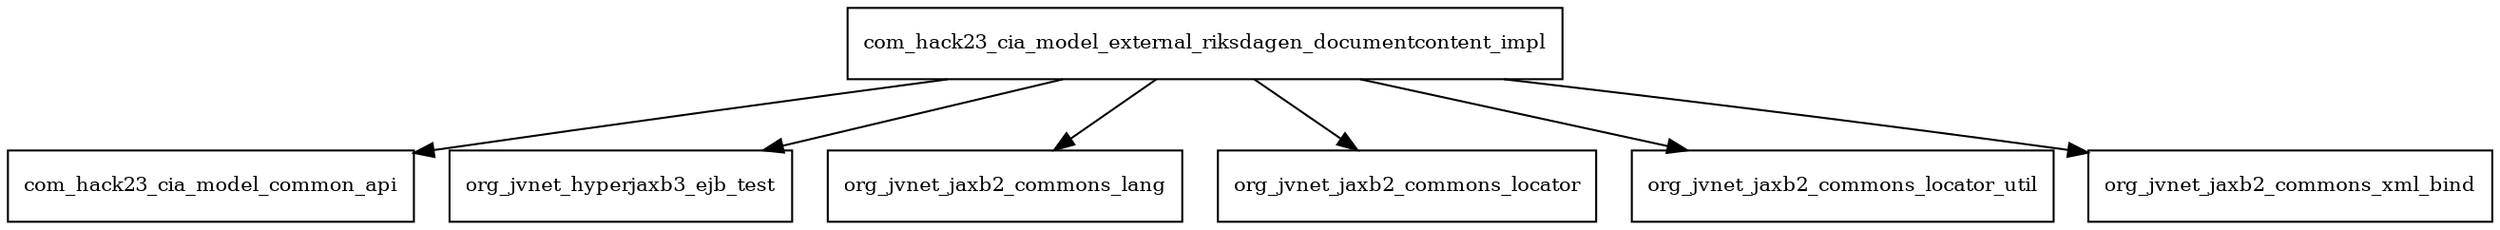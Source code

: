 digraph model_external_riksdagen_documentcontent_impl_2019_1_27_SNAPSHOT_package_dependencies {
  node [shape = box, fontsize=10.0];
  com_hack23_cia_model_external_riksdagen_documentcontent_impl -> com_hack23_cia_model_common_api;
  com_hack23_cia_model_external_riksdagen_documentcontent_impl -> org_jvnet_hyperjaxb3_ejb_test;
  com_hack23_cia_model_external_riksdagen_documentcontent_impl -> org_jvnet_jaxb2_commons_lang;
  com_hack23_cia_model_external_riksdagen_documentcontent_impl -> org_jvnet_jaxb2_commons_locator;
  com_hack23_cia_model_external_riksdagen_documentcontent_impl -> org_jvnet_jaxb2_commons_locator_util;
  com_hack23_cia_model_external_riksdagen_documentcontent_impl -> org_jvnet_jaxb2_commons_xml_bind;
}
